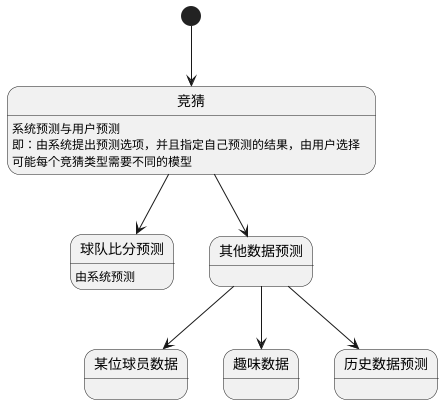 @startuml

[*] --> 竞猜
竞猜: 系统预测与用户预测
竞猜: 即：由系统提出预测选项，并且指定自己预测的结果，由用户选择
竞猜: 可能每个竞猜类型需要不同的模型

竞猜 --> 球队比分预测
竞猜 --> 其他数据预测

球队比分预测: 由系统预测

其他数据预测 --> 某位球员数据
其他数据预测 --> 趣味数据
其他数据预测 --> 历史数据预测
@enduml